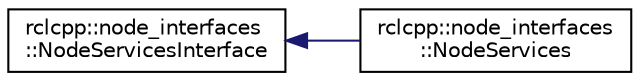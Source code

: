 digraph "Graphical Class Hierarchy"
{
  edge [fontname="Helvetica",fontsize="10",labelfontname="Helvetica",labelfontsize="10"];
  node [fontname="Helvetica",fontsize="10",shape=record];
  rankdir="LR";
  Node0 [label="rclcpp::node_interfaces\l::NodeServicesInterface",height=0.2,width=0.4,color="black", fillcolor="white", style="filled",URL="$classrclcpp_1_1node__interfaces_1_1NodeServicesInterface.html",tooltip="Pure virtual interface class for the NodeServices part of the Node API. "];
  Node0 -> Node1 [dir="back",color="midnightblue",fontsize="10",style="solid",fontname="Helvetica"];
  Node1 [label="rclcpp::node_interfaces\l::NodeServices",height=0.2,width=0.4,color="black", fillcolor="white", style="filled",URL="$classrclcpp_1_1node__interfaces_1_1NodeServices.html",tooltip="Implementation of the NodeServices part of the Node API. "];
}

